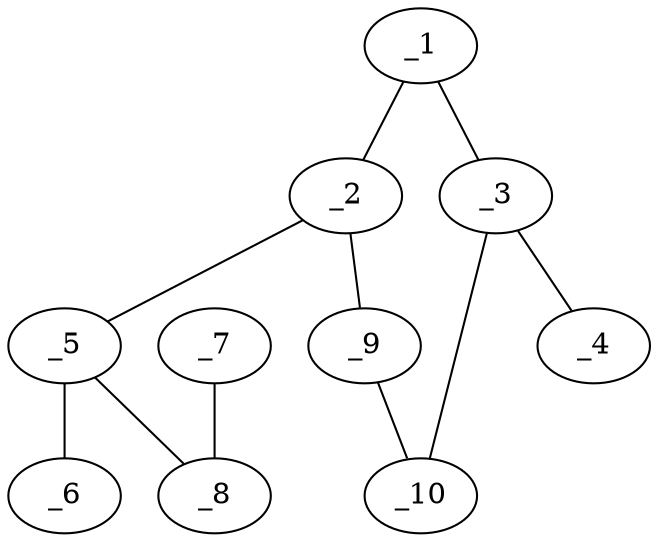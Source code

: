 graph molid680466 {
	_1	 [charge=0,
		chem=1,
		symbol="C  ",
		x="2.2788",
		y="-0.6639"];
	_2	 [charge=0,
		chem=1,
		symbol="C  ",
		x="3.0878",
		y="-0.0761"];
	_1 -- _2	 [valence=2];
	_3	 [charge=0,
		chem=1,
		symbol="C  ",
		x="2.5878",
		y="-1.6149"];
	_1 -- _3	 [valence=1];
	_5	 [charge=0,
		chem=1,
		symbol="C  ",
		x="3.0878",
		y="0.9239"];
	_2 -- _5	 [valence=1];
	_9	 [charge=0,
		chem=4,
		symbol="N  ",
		x="3.8968",
		y="-0.6639"];
	_2 -- _9	 [valence=1];
	_4	 [charge=0,
		chem=2,
		symbol="O  ",
		x=2,
		y="-2.4239"];
	_3 -- _4	 [valence=2];
	_10	 [charge=0,
		chem=4,
		symbol="N  ",
		x="3.5878",
		y="-1.6149"];
	_3 -- _10	 [valence=1];
	_6	 [charge=0,
		chem=2,
		symbol="O  ",
		x="2.2218",
		y="1.4239"];
	_5 -- _6	 [valence=2];
	_8	 [charge=0,
		chem=4,
		symbol="N  ",
		x="3.9538",
		y="1.4239"];
	_5 -- _8	 [valence=1];
	_7	 [charge=0,
		chem=4,
		symbol="N  ",
		x="3.9538",
		y="2.4239"];
	_7 -- _8	 [valence=1];
	_9 -- _10	 [valence=1];
}
